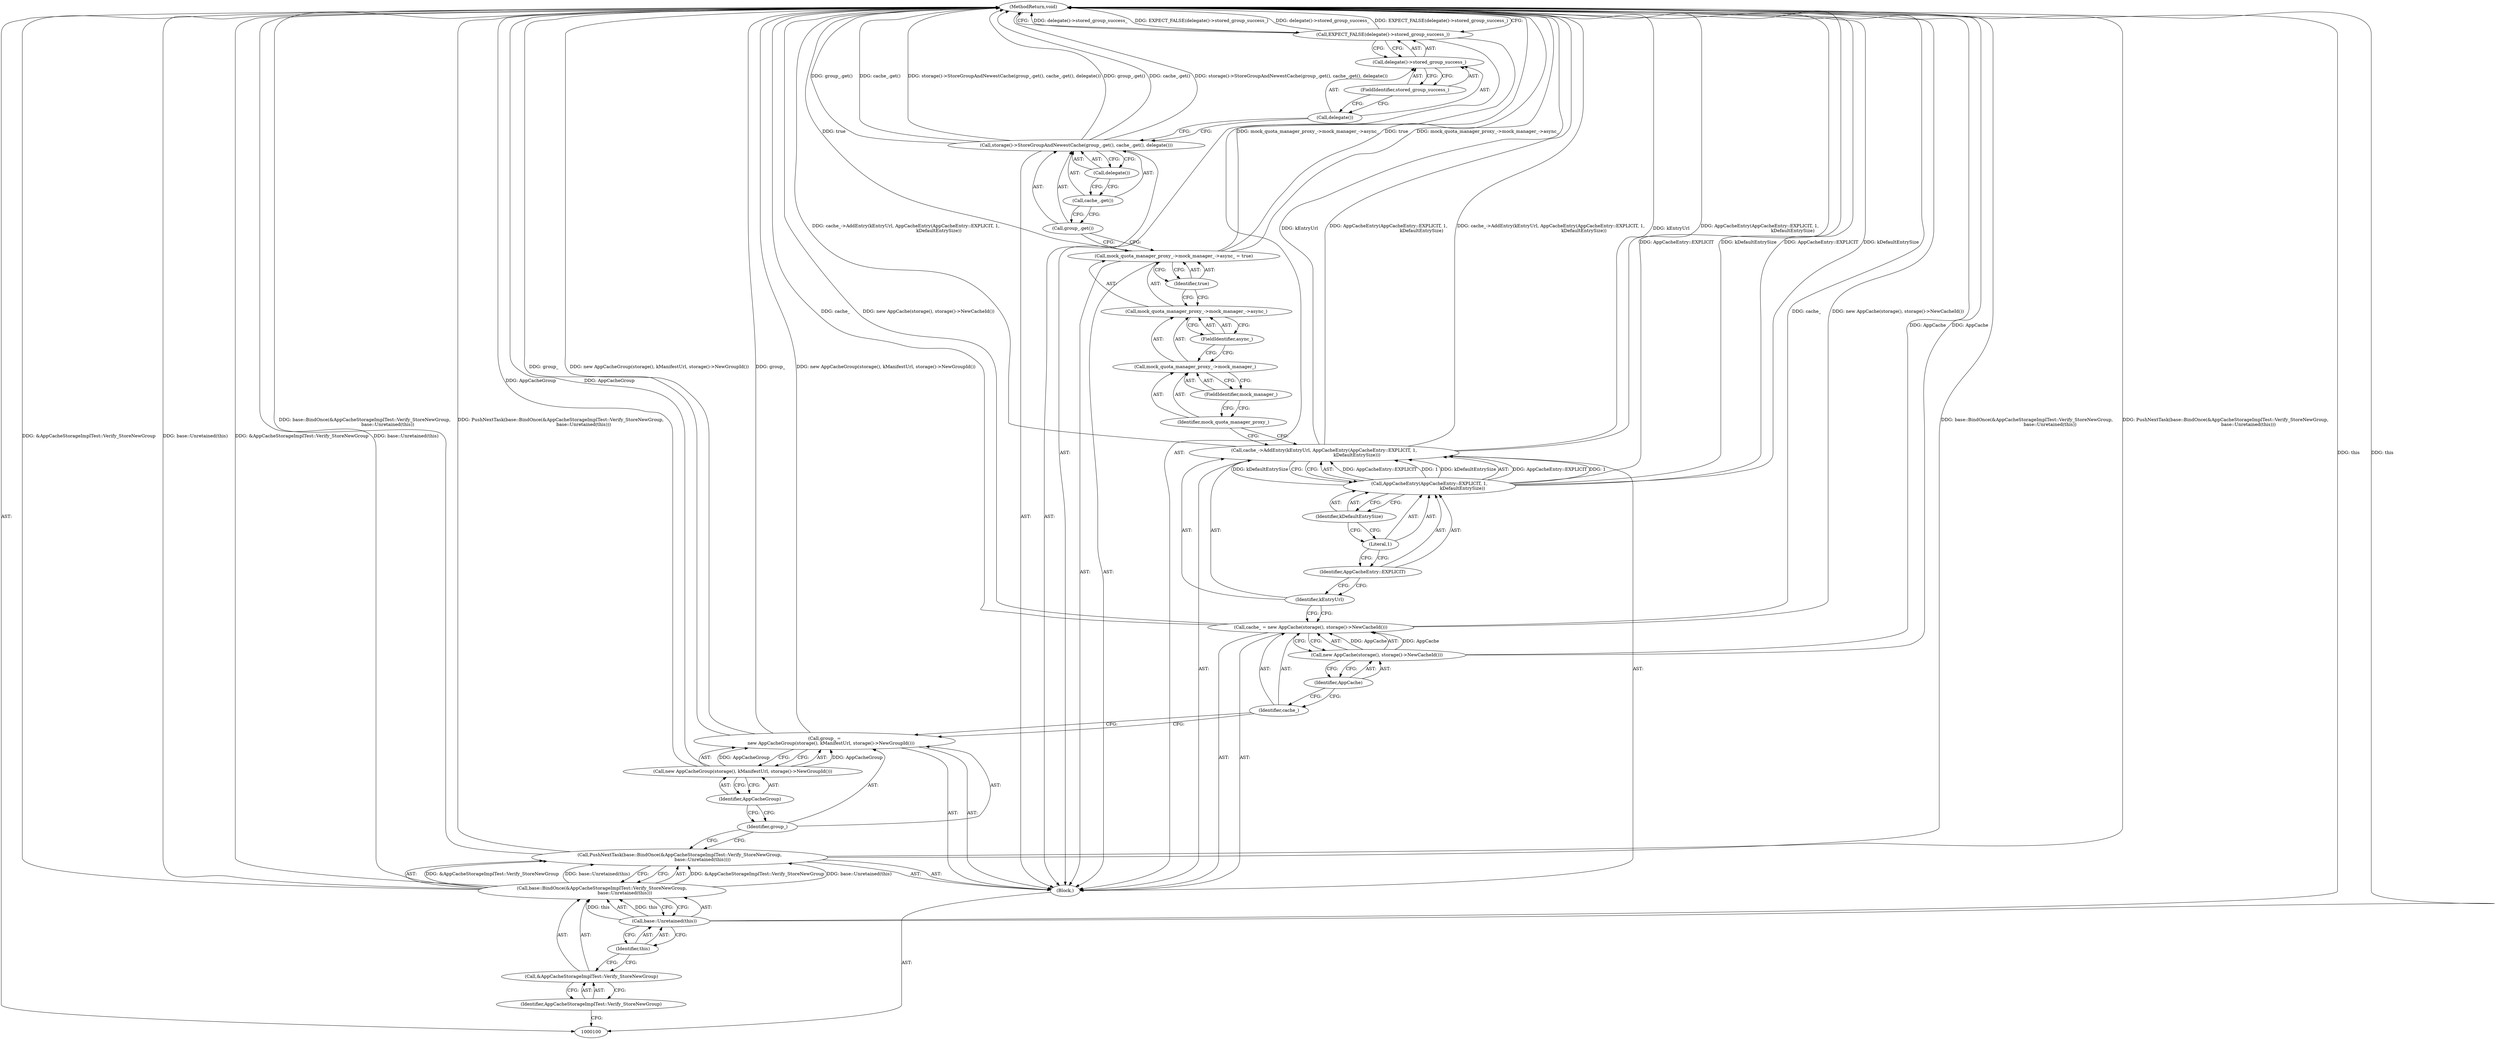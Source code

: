 digraph "1_Chrome_04aaacb936a08d70862d6d9d7e8354721ae46be8_23" {
"1000137" [label="(MethodReturn,void)"];
"1000101" [label="(Block,)"];
"1000126" [label="(FieldIdentifier,mock_manager_)"];
"1000122" [label="(Call,mock_quota_manager_proxy_->mock_manager_->async_ = true)"];
"1000123" [label="(Call,mock_quota_manager_proxy_->mock_manager_->async_)"];
"1000124" [label="(Call,mock_quota_manager_proxy_->mock_manager_)"];
"1000125" [label="(Identifier,mock_quota_manager_proxy_)"];
"1000127" [label="(FieldIdentifier,async_)"];
"1000128" [label="(Identifier,true)"];
"1000129" [label="(Call,storage()->StoreGroupAndNewestCache(group_.get(), cache_.get(), delegate()))"];
"1000130" [label="(Call,group_.get())"];
"1000131" [label="(Call,cache_.get())"];
"1000132" [label="(Call,delegate())"];
"1000134" [label="(Call,delegate()->stored_group_success_)"];
"1000135" [label="(Call,delegate())"];
"1000136" [label="(FieldIdentifier,stored_group_success_)"];
"1000133" [label="(Call,EXPECT_FALSE(delegate()->stored_group_success_))"];
"1000103" [label="(Call,base::BindOnce(&AppCacheStorageImplTest::Verify_StoreNewGroup,\n                                base::Unretained(this)))"];
"1000104" [label="(Call,&AppCacheStorageImplTest::Verify_StoreNewGroup)"];
"1000105" [label="(Identifier,AppCacheStorageImplTest::Verify_StoreNewGroup)"];
"1000102" [label="(Call,PushNextTask(base::BindOnce(&AppCacheStorageImplTest::Verify_StoreNewGroup,\n                                base::Unretained(this))))"];
"1000106" [label="(Call,base::Unretained(this))"];
"1000107" [label="(Identifier,this)"];
"1000108" [label="(Call,group_ =\n         new AppCacheGroup(storage(), kManifestUrl, storage()->NewGroupId()))"];
"1000109" [label="(Identifier,group_)"];
"1000111" [label="(Identifier,AppCacheGroup)"];
"1000110" [label="(Call,new AppCacheGroup(storage(), kManifestUrl, storage()->NewGroupId()))"];
"1000114" [label="(Call,new AppCache(storage(), storage()->NewCacheId()))"];
"1000115" [label="(Identifier,AppCache)"];
"1000112" [label="(Call,cache_ = new AppCache(storage(), storage()->NewCacheId()))"];
"1000113" [label="(Identifier,cache_)"];
"1000117" [label="(Identifier,kEntryUrl)"];
"1000118" [label="(Call,AppCacheEntry(AppCacheEntry::EXPLICIT, 1,\n                                              kDefaultEntrySize))"];
"1000116" [label="(Call,cache_->AddEntry(kEntryUrl, AppCacheEntry(AppCacheEntry::EXPLICIT, 1,\n                                              kDefaultEntrySize)))"];
"1000119" [label="(Identifier,AppCacheEntry::EXPLICIT)"];
"1000120" [label="(Literal,1)"];
"1000121" [label="(Identifier,kDefaultEntrySize)"];
"1000137" -> "1000100"  [label="AST: "];
"1000137" -> "1000133"  [label="CFG: "];
"1000116" -> "1000137"  [label="DDG: kEntryUrl"];
"1000116" -> "1000137"  [label="DDG: AppCacheEntry(AppCacheEntry::EXPLICIT, 1,\n                                              kDefaultEntrySize)"];
"1000116" -> "1000137"  [label="DDG: cache_->AddEntry(kEntryUrl, AppCacheEntry(AppCacheEntry::EXPLICIT, 1,\n                                              kDefaultEntrySize))"];
"1000129" -> "1000137"  [label="DDG: group_.get()"];
"1000129" -> "1000137"  [label="DDG: cache_.get()"];
"1000129" -> "1000137"  [label="DDG: storage()->StoreGroupAndNewestCache(group_.get(), cache_.get(), delegate())"];
"1000106" -> "1000137"  [label="DDG: this"];
"1000103" -> "1000137"  [label="DDG: &AppCacheStorageImplTest::Verify_StoreNewGroup"];
"1000103" -> "1000137"  [label="DDG: base::Unretained(this)"];
"1000112" -> "1000137"  [label="DDG: new AppCache(storage(), storage()->NewCacheId())"];
"1000112" -> "1000137"  [label="DDG: cache_"];
"1000122" -> "1000137"  [label="DDG: mock_quota_manager_proxy_->mock_manager_->async_"];
"1000122" -> "1000137"  [label="DDG: true"];
"1000118" -> "1000137"  [label="DDG: AppCacheEntry::EXPLICIT"];
"1000118" -> "1000137"  [label="DDG: kDefaultEntrySize"];
"1000102" -> "1000137"  [label="DDG: base::BindOnce(&AppCacheStorageImplTest::Verify_StoreNewGroup,\n                                base::Unretained(this))"];
"1000102" -> "1000137"  [label="DDG: PushNextTask(base::BindOnce(&AppCacheStorageImplTest::Verify_StoreNewGroup,\n                                base::Unretained(this)))"];
"1000133" -> "1000137"  [label="DDG: delegate()->stored_group_success_"];
"1000133" -> "1000137"  [label="DDG: EXPECT_FALSE(delegate()->stored_group_success_)"];
"1000114" -> "1000137"  [label="DDG: AppCache"];
"1000108" -> "1000137"  [label="DDG: new AppCacheGroup(storage(), kManifestUrl, storage()->NewGroupId())"];
"1000108" -> "1000137"  [label="DDG: group_"];
"1000110" -> "1000137"  [label="DDG: AppCacheGroup"];
"1000101" -> "1000100"  [label="AST: "];
"1000102" -> "1000101"  [label="AST: "];
"1000108" -> "1000101"  [label="AST: "];
"1000112" -> "1000101"  [label="AST: "];
"1000116" -> "1000101"  [label="AST: "];
"1000122" -> "1000101"  [label="AST: "];
"1000129" -> "1000101"  [label="AST: "];
"1000133" -> "1000101"  [label="AST: "];
"1000126" -> "1000124"  [label="AST: "];
"1000126" -> "1000125"  [label="CFG: "];
"1000124" -> "1000126"  [label="CFG: "];
"1000122" -> "1000101"  [label="AST: "];
"1000122" -> "1000128"  [label="CFG: "];
"1000123" -> "1000122"  [label="AST: "];
"1000128" -> "1000122"  [label="AST: "];
"1000130" -> "1000122"  [label="CFG: "];
"1000122" -> "1000137"  [label="DDG: mock_quota_manager_proxy_->mock_manager_->async_"];
"1000122" -> "1000137"  [label="DDG: true"];
"1000123" -> "1000122"  [label="AST: "];
"1000123" -> "1000127"  [label="CFG: "];
"1000124" -> "1000123"  [label="AST: "];
"1000127" -> "1000123"  [label="AST: "];
"1000128" -> "1000123"  [label="CFG: "];
"1000124" -> "1000123"  [label="AST: "];
"1000124" -> "1000126"  [label="CFG: "];
"1000125" -> "1000124"  [label="AST: "];
"1000126" -> "1000124"  [label="AST: "];
"1000127" -> "1000124"  [label="CFG: "];
"1000125" -> "1000124"  [label="AST: "];
"1000125" -> "1000116"  [label="CFG: "];
"1000126" -> "1000125"  [label="CFG: "];
"1000127" -> "1000123"  [label="AST: "];
"1000127" -> "1000124"  [label="CFG: "];
"1000123" -> "1000127"  [label="CFG: "];
"1000128" -> "1000122"  [label="AST: "];
"1000128" -> "1000123"  [label="CFG: "];
"1000122" -> "1000128"  [label="CFG: "];
"1000129" -> "1000101"  [label="AST: "];
"1000129" -> "1000132"  [label="CFG: "];
"1000130" -> "1000129"  [label="AST: "];
"1000131" -> "1000129"  [label="AST: "];
"1000132" -> "1000129"  [label="AST: "];
"1000135" -> "1000129"  [label="CFG: "];
"1000129" -> "1000137"  [label="DDG: group_.get()"];
"1000129" -> "1000137"  [label="DDG: cache_.get()"];
"1000129" -> "1000137"  [label="DDG: storage()->StoreGroupAndNewestCache(group_.get(), cache_.get(), delegate())"];
"1000130" -> "1000129"  [label="AST: "];
"1000130" -> "1000122"  [label="CFG: "];
"1000131" -> "1000130"  [label="CFG: "];
"1000131" -> "1000129"  [label="AST: "];
"1000131" -> "1000130"  [label="CFG: "];
"1000132" -> "1000131"  [label="CFG: "];
"1000132" -> "1000129"  [label="AST: "];
"1000132" -> "1000131"  [label="CFG: "];
"1000129" -> "1000132"  [label="CFG: "];
"1000134" -> "1000133"  [label="AST: "];
"1000134" -> "1000136"  [label="CFG: "];
"1000135" -> "1000134"  [label="AST: "];
"1000136" -> "1000134"  [label="AST: "];
"1000133" -> "1000134"  [label="CFG: "];
"1000135" -> "1000134"  [label="AST: "];
"1000135" -> "1000129"  [label="CFG: "];
"1000136" -> "1000135"  [label="CFG: "];
"1000136" -> "1000134"  [label="AST: "];
"1000136" -> "1000135"  [label="CFG: "];
"1000134" -> "1000136"  [label="CFG: "];
"1000133" -> "1000101"  [label="AST: "];
"1000133" -> "1000134"  [label="CFG: "];
"1000134" -> "1000133"  [label="AST: "];
"1000137" -> "1000133"  [label="CFG: "];
"1000133" -> "1000137"  [label="DDG: delegate()->stored_group_success_"];
"1000133" -> "1000137"  [label="DDG: EXPECT_FALSE(delegate()->stored_group_success_)"];
"1000103" -> "1000102"  [label="AST: "];
"1000103" -> "1000106"  [label="CFG: "];
"1000104" -> "1000103"  [label="AST: "];
"1000106" -> "1000103"  [label="AST: "];
"1000102" -> "1000103"  [label="CFG: "];
"1000103" -> "1000137"  [label="DDG: &AppCacheStorageImplTest::Verify_StoreNewGroup"];
"1000103" -> "1000137"  [label="DDG: base::Unretained(this)"];
"1000103" -> "1000102"  [label="DDG: &AppCacheStorageImplTest::Verify_StoreNewGroup"];
"1000103" -> "1000102"  [label="DDG: base::Unretained(this)"];
"1000106" -> "1000103"  [label="DDG: this"];
"1000104" -> "1000103"  [label="AST: "];
"1000104" -> "1000105"  [label="CFG: "];
"1000105" -> "1000104"  [label="AST: "];
"1000107" -> "1000104"  [label="CFG: "];
"1000105" -> "1000104"  [label="AST: "];
"1000105" -> "1000100"  [label="CFG: "];
"1000104" -> "1000105"  [label="CFG: "];
"1000102" -> "1000101"  [label="AST: "];
"1000102" -> "1000103"  [label="CFG: "];
"1000103" -> "1000102"  [label="AST: "];
"1000109" -> "1000102"  [label="CFG: "];
"1000102" -> "1000137"  [label="DDG: base::BindOnce(&AppCacheStorageImplTest::Verify_StoreNewGroup,\n                                base::Unretained(this))"];
"1000102" -> "1000137"  [label="DDG: PushNextTask(base::BindOnce(&AppCacheStorageImplTest::Verify_StoreNewGroup,\n                                base::Unretained(this)))"];
"1000103" -> "1000102"  [label="DDG: &AppCacheStorageImplTest::Verify_StoreNewGroup"];
"1000103" -> "1000102"  [label="DDG: base::Unretained(this)"];
"1000106" -> "1000103"  [label="AST: "];
"1000106" -> "1000107"  [label="CFG: "];
"1000107" -> "1000106"  [label="AST: "];
"1000103" -> "1000106"  [label="CFG: "];
"1000106" -> "1000137"  [label="DDG: this"];
"1000106" -> "1000103"  [label="DDG: this"];
"1000107" -> "1000106"  [label="AST: "];
"1000107" -> "1000104"  [label="CFG: "];
"1000106" -> "1000107"  [label="CFG: "];
"1000108" -> "1000101"  [label="AST: "];
"1000108" -> "1000110"  [label="CFG: "];
"1000109" -> "1000108"  [label="AST: "];
"1000110" -> "1000108"  [label="AST: "];
"1000113" -> "1000108"  [label="CFG: "];
"1000108" -> "1000137"  [label="DDG: new AppCacheGroup(storage(), kManifestUrl, storage()->NewGroupId())"];
"1000108" -> "1000137"  [label="DDG: group_"];
"1000110" -> "1000108"  [label="DDG: AppCacheGroup"];
"1000109" -> "1000108"  [label="AST: "];
"1000109" -> "1000102"  [label="CFG: "];
"1000111" -> "1000109"  [label="CFG: "];
"1000111" -> "1000110"  [label="AST: "];
"1000111" -> "1000109"  [label="CFG: "];
"1000110" -> "1000111"  [label="CFG: "];
"1000110" -> "1000108"  [label="AST: "];
"1000110" -> "1000111"  [label="CFG: "];
"1000111" -> "1000110"  [label="AST: "];
"1000108" -> "1000110"  [label="CFG: "];
"1000110" -> "1000137"  [label="DDG: AppCacheGroup"];
"1000110" -> "1000108"  [label="DDG: AppCacheGroup"];
"1000114" -> "1000112"  [label="AST: "];
"1000114" -> "1000115"  [label="CFG: "];
"1000115" -> "1000114"  [label="AST: "];
"1000112" -> "1000114"  [label="CFG: "];
"1000114" -> "1000137"  [label="DDG: AppCache"];
"1000114" -> "1000112"  [label="DDG: AppCache"];
"1000115" -> "1000114"  [label="AST: "];
"1000115" -> "1000113"  [label="CFG: "];
"1000114" -> "1000115"  [label="CFG: "];
"1000112" -> "1000101"  [label="AST: "];
"1000112" -> "1000114"  [label="CFG: "];
"1000113" -> "1000112"  [label="AST: "];
"1000114" -> "1000112"  [label="AST: "];
"1000117" -> "1000112"  [label="CFG: "];
"1000112" -> "1000137"  [label="DDG: new AppCache(storage(), storage()->NewCacheId())"];
"1000112" -> "1000137"  [label="DDG: cache_"];
"1000114" -> "1000112"  [label="DDG: AppCache"];
"1000113" -> "1000112"  [label="AST: "];
"1000113" -> "1000108"  [label="CFG: "];
"1000115" -> "1000113"  [label="CFG: "];
"1000117" -> "1000116"  [label="AST: "];
"1000117" -> "1000112"  [label="CFG: "];
"1000119" -> "1000117"  [label="CFG: "];
"1000118" -> "1000116"  [label="AST: "];
"1000118" -> "1000121"  [label="CFG: "];
"1000119" -> "1000118"  [label="AST: "];
"1000120" -> "1000118"  [label="AST: "];
"1000121" -> "1000118"  [label="AST: "];
"1000116" -> "1000118"  [label="CFG: "];
"1000118" -> "1000137"  [label="DDG: AppCacheEntry::EXPLICIT"];
"1000118" -> "1000137"  [label="DDG: kDefaultEntrySize"];
"1000118" -> "1000116"  [label="DDG: AppCacheEntry::EXPLICIT"];
"1000118" -> "1000116"  [label="DDG: 1"];
"1000118" -> "1000116"  [label="DDG: kDefaultEntrySize"];
"1000116" -> "1000101"  [label="AST: "];
"1000116" -> "1000118"  [label="CFG: "];
"1000117" -> "1000116"  [label="AST: "];
"1000118" -> "1000116"  [label="AST: "];
"1000125" -> "1000116"  [label="CFG: "];
"1000116" -> "1000137"  [label="DDG: kEntryUrl"];
"1000116" -> "1000137"  [label="DDG: AppCacheEntry(AppCacheEntry::EXPLICIT, 1,\n                                              kDefaultEntrySize)"];
"1000116" -> "1000137"  [label="DDG: cache_->AddEntry(kEntryUrl, AppCacheEntry(AppCacheEntry::EXPLICIT, 1,\n                                              kDefaultEntrySize))"];
"1000118" -> "1000116"  [label="DDG: AppCacheEntry::EXPLICIT"];
"1000118" -> "1000116"  [label="DDG: 1"];
"1000118" -> "1000116"  [label="DDG: kDefaultEntrySize"];
"1000119" -> "1000118"  [label="AST: "];
"1000119" -> "1000117"  [label="CFG: "];
"1000120" -> "1000119"  [label="CFG: "];
"1000120" -> "1000118"  [label="AST: "];
"1000120" -> "1000119"  [label="CFG: "];
"1000121" -> "1000120"  [label="CFG: "];
"1000121" -> "1000118"  [label="AST: "];
"1000121" -> "1000120"  [label="CFG: "];
"1000118" -> "1000121"  [label="CFG: "];
}
